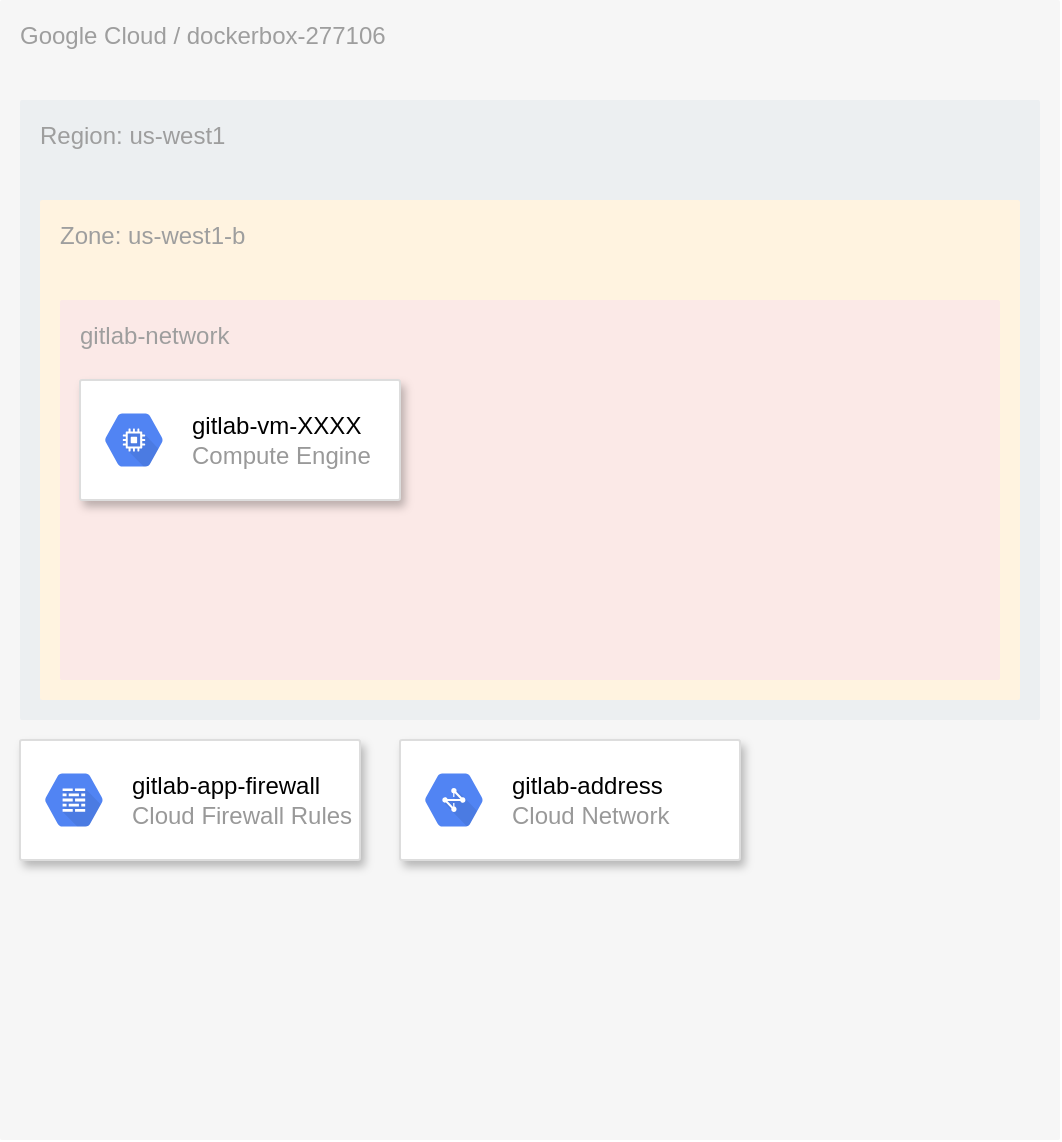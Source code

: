 <mxfile version="13.1.1" type="device"><diagram id="OTJ4o2PboNFdN4bn1Re4" name="Page-1"><mxGraphModel dx="1093" dy="688" grid="1" gridSize="10" guides="1" tooltips="1" connect="1" arrows="1" fold="1" page="1" pageScale="1" pageWidth="827" pageHeight="1169" math="0" shadow="0"><root><mxCell id="0"/><mxCell id="1" parent="0"/><mxCell id="W-J0wVkGWsProFguV_YK-11" value="Google Cloud / dockerbox-277106" style="points=[[0,0,0],[0.25,0,0],[0.5,0,0],[0.75,0,0],[1,0,0],[1,0.25,0],[1,0.5,0],[1,0.75,0],[1,1,0],[0.75,1,0],[0.5,1,0],[0.25,1,0],[0,1,0],[0,0.75,0],[0,0.5,0],[0,0.25,0]];rounded=1;absoluteArcSize=1;arcSize=2;html=1;strokeColor=none;gradientColor=none;shadow=0;dashed=0;fontSize=12;fontColor=#9E9E9E;align=left;verticalAlign=top;spacing=10;spacingTop=-4;fillColor=#F6F6F6;" vertex="1" parent="1"><mxGeometry x="430" y="110" width="530" height="570" as="geometry"/></mxCell><mxCell id="W-J0wVkGWsProFguV_YK-18" value="Region: us-west1" style="points=[[0,0,0],[0.25,0,0],[0.5,0,0],[0.75,0,0],[1,0,0],[1,0.25,0],[1,0.5,0],[1,0.75,0],[1,1,0],[0.75,1,0],[0.5,1,0],[0.25,1,0],[0,1,0],[0,0.75,0],[0,0.5,0],[0,0.25,0]];rounded=1;absoluteArcSize=1;arcSize=2;html=1;strokeColor=none;gradientColor=none;shadow=0;dashed=0;fontSize=12;fontColor=#9E9E9E;align=left;verticalAlign=top;spacing=10;spacingTop=-4;fillColor=#ECEFF1;" vertex="1" parent="W-J0wVkGWsProFguV_YK-11"><mxGeometry width="510" height="310" relative="1" as="geometry"><mxPoint x="10" y="50" as="offset"/></mxGeometry></mxCell><mxCell id="W-J0wVkGWsProFguV_YK-19" value="Zone:&amp;nbsp;us-west1-b" style="points=[[0,0,0],[0.25,0,0],[0.5,0,0],[0.75,0,0],[1,0,0],[1,0.25,0],[1,0.5,0],[1,0.75,0],[1,1,0],[0.75,1,0],[0.5,1,0],[0.25,1,0],[0,1,0],[0,0.75,0],[0,0.5,0],[0,0.25,0]];rounded=1;absoluteArcSize=1;arcSize=2;html=1;strokeColor=none;gradientColor=none;shadow=0;dashed=0;fontSize=12;fontColor=#9E9E9E;align=left;verticalAlign=top;spacing=10;spacingTop=-4;fillColor=#FFF3E0;" vertex="1" parent="W-J0wVkGWsProFguV_YK-18"><mxGeometry width="490" height="250" relative="1" as="geometry"><mxPoint x="10" y="50" as="offset"/></mxGeometry></mxCell><mxCell id="W-J0wVkGWsProFguV_YK-20" value="gitlab-network" style="points=[[0,0,0],[0.25,0,0],[0.5,0,0],[0.75,0,0],[1,0,0],[1,0.25,0],[1,0.5,0],[1,0.75,0],[1,1,0],[0.75,1,0],[0.5,1,0],[0.25,1,0],[0,1,0],[0,0.75,0],[0,0.5,0],[0,0.25,0]];rounded=1;absoluteArcSize=1;arcSize=2;html=1;strokeColor=none;gradientColor=none;shadow=0;dashed=0;fontSize=12;fontColor=#9E9E9E;align=left;verticalAlign=top;spacing=10;spacingTop=-4;fillColor=#FBE9E7;" vertex="1" parent="W-J0wVkGWsProFguV_YK-19"><mxGeometry width="470" height="190" relative="1" as="geometry"><mxPoint x="10" y="50" as="offset"/></mxGeometry></mxCell><mxCell id="W-J0wVkGWsProFguV_YK-25" value="" style="strokeColor=#dddddd;shadow=1;strokeWidth=1;rounded=1;absoluteArcSize=1;arcSize=2;" vertex="1" parent="1"><mxGeometry x="470" y="300" width="160" height="60" as="geometry"/></mxCell><mxCell id="W-J0wVkGWsProFguV_YK-26" value="&lt;font color=&quot;#000000&quot;&gt;gitlab-vm-XXXX&lt;/font&gt;&lt;br&gt;Compute Engine" style="dashed=0;connectable=0;html=1;fillColor=#5184F3;strokeColor=none;shape=mxgraph.gcp2.hexIcon;prIcon=compute_engine;part=1;labelPosition=right;verticalLabelPosition=middle;align=left;verticalAlign=middle;spacingLeft=5;fontColor=#999999;fontSize=12;" vertex="1" parent="W-J0wVkGWsProFguV_YK-25"><mxGeometry y="0.5" width="44" height="39" relative="1" as="geometry"><mxPoint x="5" y="-19.5" as="offset"/></mxGeometry></mxCell><mxCell id="W-J0wVkGWsProFguV_YK-9" value="" style="strokeColor=#dddddd;shadow=1;strokeWidth=1;rounded=1;absoluteArcSize=1;arcSize=2;" vertex="1" parent="1"><mxGeometry x="440" y="480" width="170" height="60" as="geometry"/></mxCell><mxCell id="W-J0wVkGWsProFguV_YK-10" value="&lt;font color=&quot;#000000&quot;&gt;gitlab-app-firewall&lt;/font&gt;&lt;br&gt;Cloud Firewall Rules" style="dashed=0;connectable=0;html=1;fillColor=#5184F3;strokeColor=none;shape=mxgraph.gcp2.hexIcon;prIcon=cloud_firewall_rules;part=1;labelPosition=right;verticalLabelPosition=middle;align=left;verticalAlign=middle;spacingLeft=5;fontColor=#999999;fontSize=12;" vertex="1" parent="W-J0wVkGWsProFguV_YK-9"><mxGeometry y="0.5" width="44" height="39" relative="1" as="geometry"><mxPoint x="5" y="-19.5" as="offset"/></mxGeometry></mxCell><mxCell id="W-J0wVkGWsProFguV_YK-29" value="" style="strokeColor=#dddddd;shadow=1;strokeWidth=1;rounded=1;absoluteArcSize=1;arcSize=2;" vertex="1" parent="1"><mxGeometry x="630" y="480" width="170" height="60" as="geometry"/></mxCell><mxCell id="W-J0wVkGWsProFguV_YK-30" value="&lt;font color=&quot;#000000&quot;&gt;gitlab-address&lt;/font&gt;&lt;br&gt;Cloud Network" style="dashed=0;connectable=0;html=1;fillColor=#5184F3;strokeColor=none;shape=mxgraph.gcp2.hexIcon;prIcon=cloud_network;part=1;labelPosition=right;verticalLabelPosition=middle;align=left;verticalAlign=middle;spacingLeft=5;fontColor=#999999;fontSize=12;" vertex="1" parent="W-J0wVkGWsProFguV_YK-29"><mxGeometry y="0.5" width="44" height="39" relative="1" as="geometry"><mxPoint x="5" y="-19.5" as="offset"/></mxGeometry></mxCell></root></mxGraphModel></diagram></mxfile>